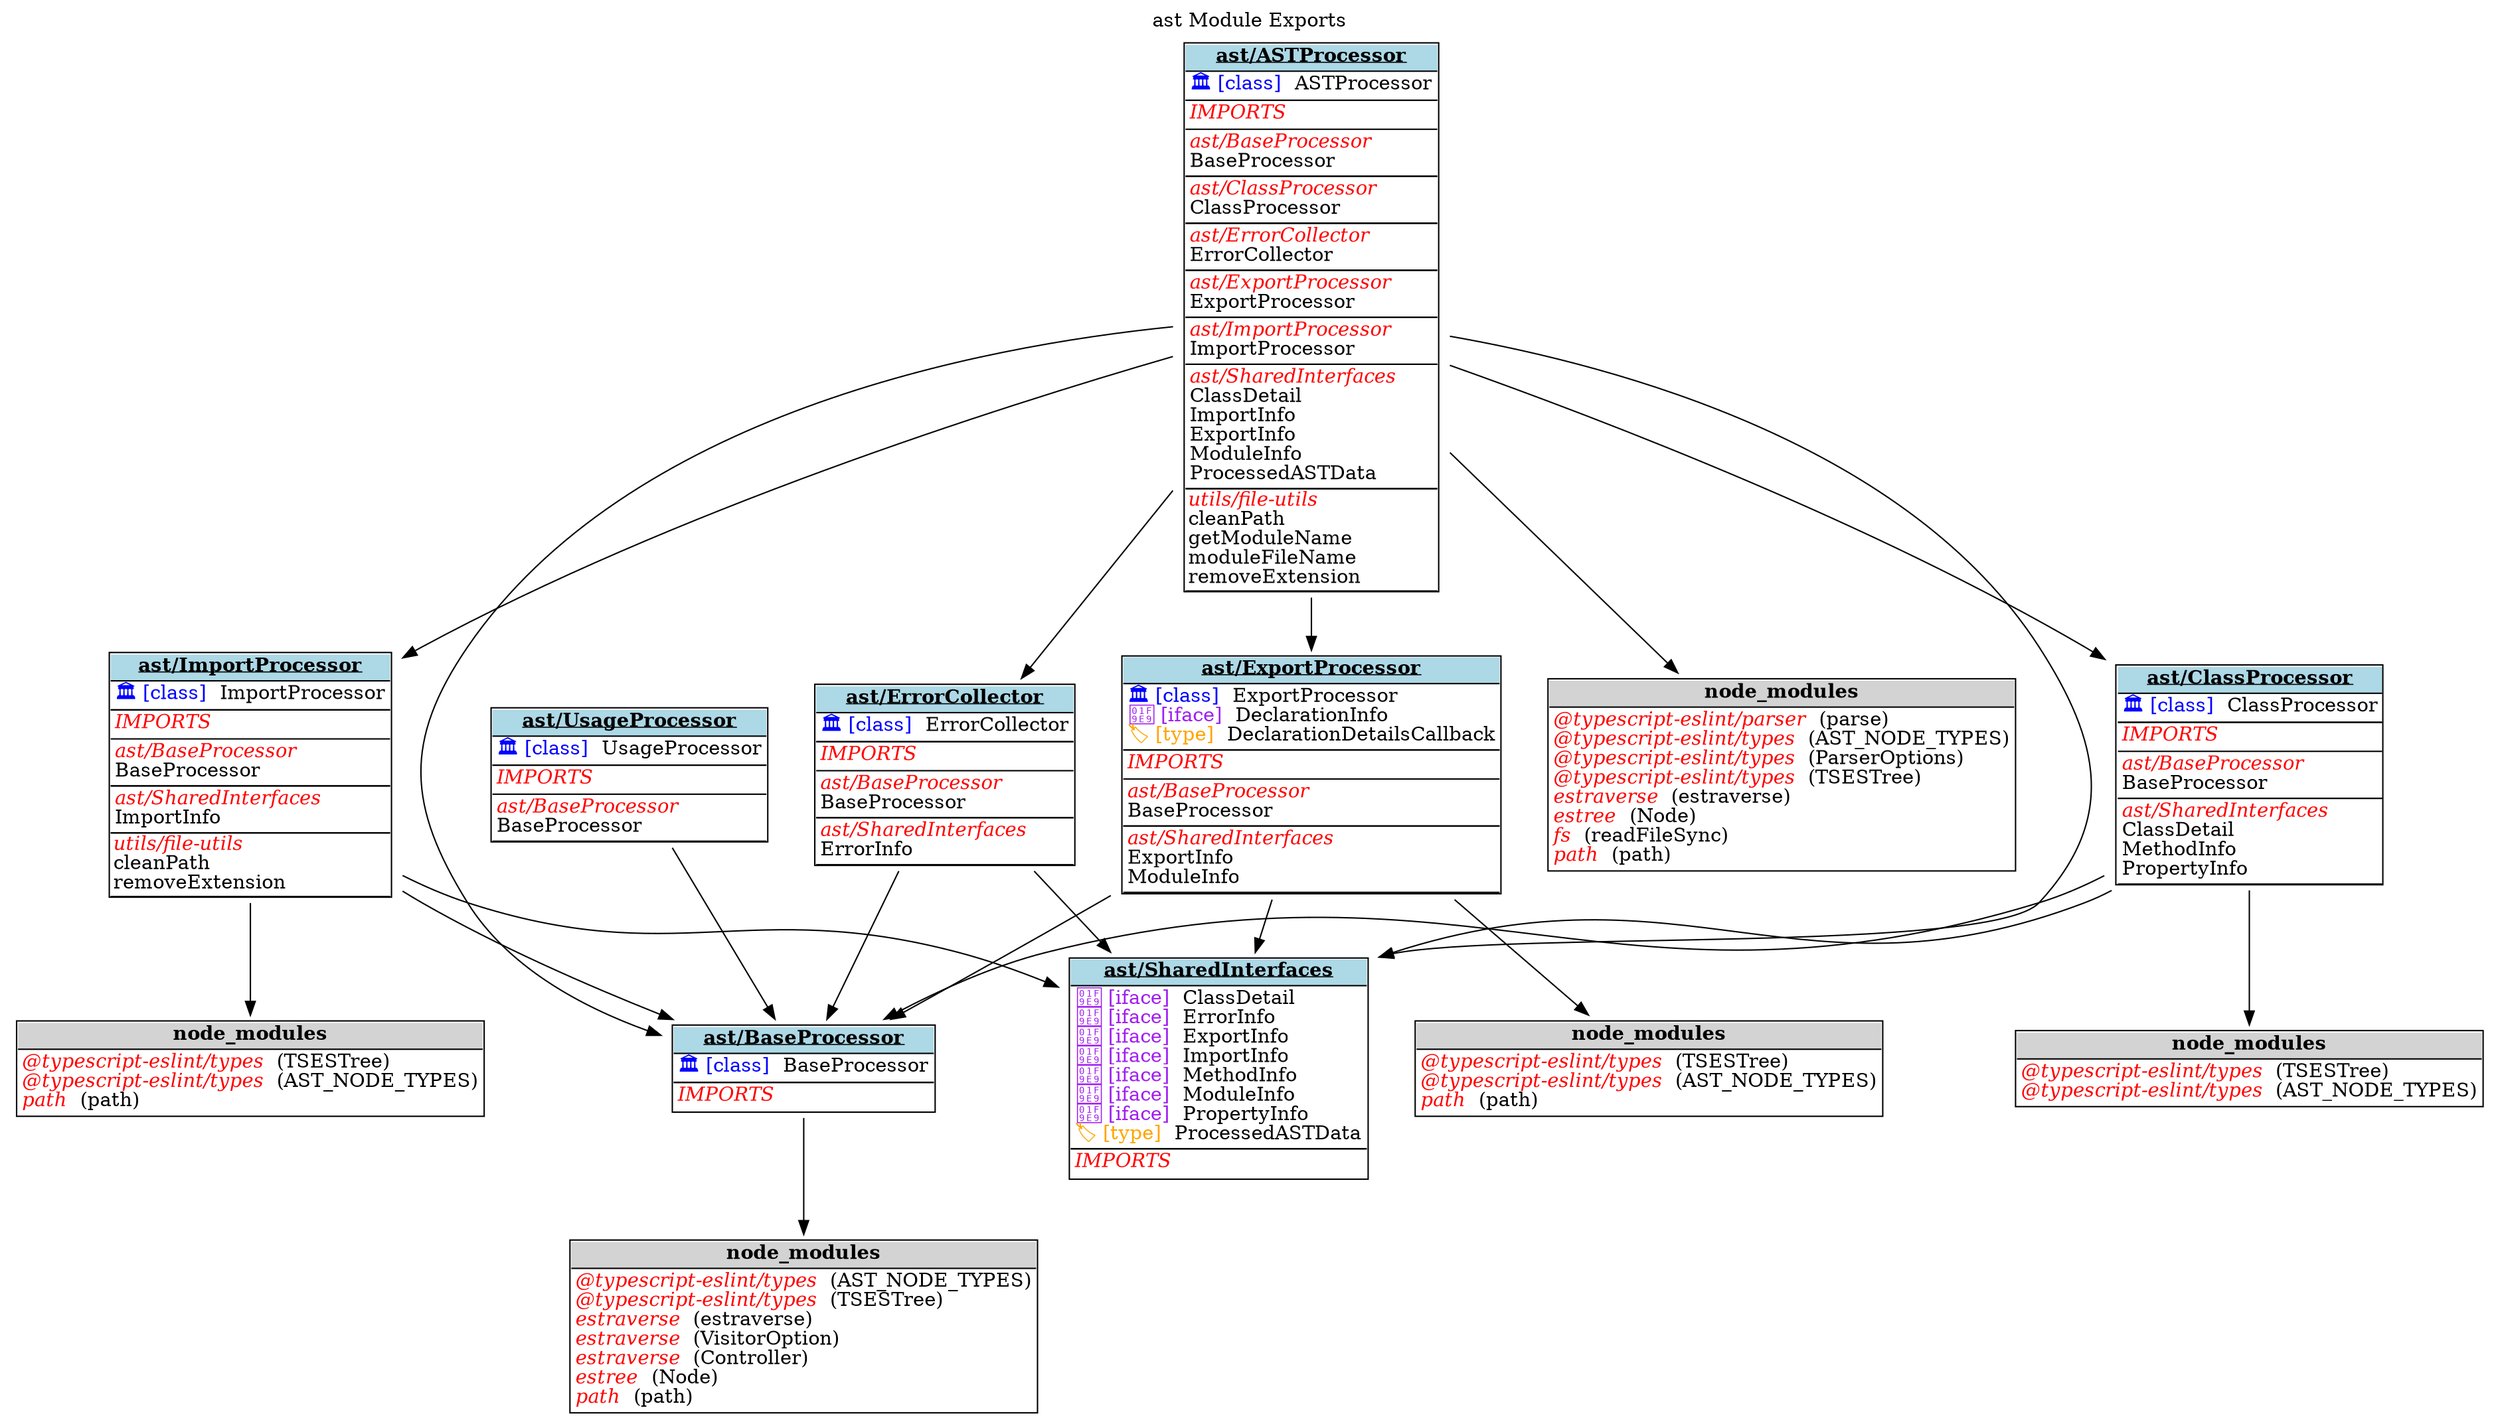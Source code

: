 digraph {label="ast Module Exports";
labelloc="t";
"ast/ASTProcessor" [shape=none, label=<<TABLE cellspacing="0" cellborder="0" align="left">
<TR><TD bgcolor="lightblue" HREF="tsdocs\modules\ast_ASTProcessor.html" TARGET="_blank" align="CENTER"><U><B>ast/ASTProcessor</B></U></TD></TR>
<TR><TD BORDER="1" SIDES="TB" ALIGN="LEFT" BALIGN="LEFT">
<font color='blue'>🏛️ [class]</font>  ASTProcessor<BR/>
</TD></TR>
<TR><TD BORDER="1" SIDES="T" align="LEFT">
<font color="red"><I>IMPORTS</I></font><BR/>
</TD></TR>
<TR><TD BORDER="1" SIDES="TB" align="left" BALIGN="LEFT">
<font color="red"><I>ast/BaseProcessor</I></font><BR/>
BaseProcessor<BR/>
</TD></TR>
<TR><TD BORDER="1" SIDES="TB" align="left" BALIGN="LEFT">
<font color="red"><I>ast/ClassProcessor</I></font><BR/>
ClassProcessor<BR/>
</TD></TR>
<TR><TD BORDER="1" SIDES="TB" align="left" BALIGN="LEFT">
<font color="red"><I>ast/ErrorCollector</I></font><BR/>
ErrorCollector<BR/>
</TD></TR>
<TR><TD BORDER="1" SIDES="TB" align="left" BALIGN="LEFT">
<font color="red"><I>ast/ExportProcessor</I></font><BR/>
ExportProcessor<BR/>
</TD></TR>
<TR><TD BORDER="1" SIDES="TB" align="left" BALIGN="LEFT">
<font color="red"><I>ast/ImportProcessor</I></font><BR/>
ImportProcessor<BR/>
</TD></TR>
<TR><TD BORDER="1" SIDES="TB" align="left" BALIGN="LEFT">
<font color="red"><I>ast/SharedInterfaces</I></font><BR/>
ClassDetail<BR/>
ImportInfo<BR/>
ExportInfo<BR/>
ModuleInfo<BR/>
ProcessedASTData<BR/>
</TD></TR>
<TR><TD BORDER="1" SIDES="TB" cellpadding="1" align="left" BALIGN="LEFT">
<font color="red"><I>utils/file-utils</I></font><BR/>
cleanPath<BR/>
getModuleName<BR/>
moduleFileName<BR/>
removeExtension<BR/>
</TD></TR>
</TABLE>>];
"ast/ASTProcessor-node_modules" [shape=none, label=<<TABLE cellspacing="0" cellborder="0" align="left">
<TR><TD bgcolor="lightgrey" align="center"><B>node_modules</B></TD></TR>
<TR><TD BORDER="1" SIDES="T" align="left" BALIGN="LEFT">
<font color="red"><I>@typescript-eslint/parser</I></font>  (parse)<BR/>
<font color="red"><I>@typescript-eslint/types</I></font>  (AST_NODE_TYPES)<BR/>
<font color="red"><I>@typescript-eslint/types</I></font>  (ParserOptions)<BR/>
<font color="red"><I>@typescript-eslint/types</I></font>  (TSESTree)<BR/>
<font color="red"><I>estraverse</I></font>  (estraverse)<BR/>
<font color="red"><I>estree</I></font>  (Node)<BR/>
<font color="red"><I>fs</I></font>  (readFileSync)<BR/>
<font color="red"><I>path</I></font>  (path)<BR/>
</TD></TR>
</TABLE>>];
"ast/ASTProcessor"->"ast/ASTProcessor-node_modules";
"ast/BaseProcessor" [shape=none, label=<<TABLE cellspacing="0" cellborder="0" align="left">
<TR><TD bgcolor="lightblue" HREF="tsdocs\modules\ast_BaseProcessor.html" TARGET="_blank" align="CENTER"><U><B>ast/BaseProcessor</B></U></TD></TR>
<TR><TD BORDER="1" SIDES="TB" ALIGN="LEFT" BALIGN="LEFT">
<font color='blue'>🏛️ [class]</font>  BaseProcessor<BR/>
</TD></TR>
<TR><TD BORDER="1" SIDES="T" align="LEFT">
<font color="red"><I>IMPORTS</I></font><BR/>
</TD></TR>
</TABLE>>];
"ast/BaseProcessor-node_modules" [shape=none, label=<<TABLE cellspacing="0" cellborder="0" align="left">
<TR><TD bgcolor="lightgrey" align="center"><B>node_modules</B></TD></TR>
<TR><TD BORDER="1" SIDES="T" align="left" BALIGN="LEFT">
<font color="red"><I>@typescript-eslint/types</I></font>  (AST_NODE_TYPES)<BR/>
<font color="red"><I>@typescript-eslint/types</I></font>  (TSESTree)<BR/>
<font color="red"><I>estraverse</I></font>  (estraverse)<BR/>
<font color="red"><I>estraverse</I></font>  (VisitorOption)<BR/>
<font color="red"><I>estraverse</I></font>  (Controller)<BR/>
<font color="red"><I>estree</I></font>  (Node)<BR/>
<font color="red"><I>path</I></font>  (path)<BR/>
</TD></TR>
</TABLE>>];
"ast/BaseProcessor"->"ast/BaseProcessor-node_modules";
"ast/ClassProcessor" [shape=none, label=<<TABLE cellspacing="0" cellborder="0" align="left">
<TR><TD bgcolor="lightblue" HREF="tsdocs\modules\ast_ClassProcessor.html" TARGET="_blank" align="CENTER"><U><B>ast/ClassProcessor</B></U></TD></TR>
<TR><TD BORDER="1" SIDES="TB" ALIGN="LEFT" BALIGN="LEFT">
<font color='blue'>🏛️ [class]</font>  ClassProcessor<BR/>
</TD></TR>
<TR><TD BORDER="1" SIDES="T" align="LEFT">
<font color="red"><I>IMPORTS</I></font><BR/>
</TD></TR>
<TR><TD BORDER="1" SIDES="TB" align="left" BALIGN="LEFT">
<font color="red"><I>ast/BaseProcessor</I></font><BR/>
BaseProcessor<BR/>
</TD></TR>
<TR><TD BORDER="1" SIDES="TB" align="left" BALIGN="LEFT">
<font color="red"><I>ast/SharedInterfaces</I></font><BR/>
ClassDetail<BR/>
MethodInfo<BR/>
PropertyInfo<BR/>
</TD></TR>
</TABLE>>];
"ast/ClassProcessor-node_modules" [shape=none, label=<<TABLE cellspacing="0" cellborder="0" align="left">
<TR><TD bgcolor="lightgrey" align="center"><B>node_modules</B></TD></TR>
<TR><TD BORDER="1" SIDES="T" align="left" BALIGN="LEFT">
<font color="red"><I>@typescript-eslint/types</I></font>  (TSESTree)<BR/>
<font color="red"><I>@typescript-eslint/types</I></font>  (AST_NODE_TYPES)<BR/>
</TD></TR>
</TABLE>>];
"ast/ClassProcessor"->"ast/ClassProcessor-node_modules";
"ast/ErrorCollector" [shape=none, label=<<TABLE cellspacing="0" cellborder="0" align="left">
<TR><TD bgcolor="lightblue" HREF="tsdocs\modules\ast_ErrorCollector.html" TARGET="_blank" align="CENTER"><U><B>ast/ErrorCollector</B></U></TD></TR>
<TR><TD BORDER="1" SIDES="TB" ALIGN="LEFT" BALIGN="LEFT">
<font color='blue'>🏛️ [class]</font>  ErrorCollector<BR/>
</TD></TR>
<TR><TD BORDER="1" SIDES="T" align="LEFT">
<font color="red"><I>IMPORTS</I></font><BR/>
</TD></TR>
<TR><TD BORDER="1" SIDES="TB" align="left" BALIGN="LEFT">
<font color="red"><I>ast/BaseProcessor</I></font><BR/>
BaseProcessor<BR/>
</TD></TR>
<TR><TD BORDER="1" SIDES="TB" align="left" BALIGN="LEFT">
<font color="red"><I>ast/SharedInterfaces</I></font><BR/>
ErrorInfo<BR/>
</TD></TR>
</TABLE>>];
"ast/ExportProcessor" [shape=none, label=<<TABLE cellspacing="0" cellborder="0" align="left">
<TR><TD bgcolor="lightblue" HREF="tsdocs\modules\ast_ExportProcessor.html" TARGET="_blank" align="CENTER"><U><B>ast/ExportProcessor</B></U></TD></TR>
<TR><TD BORDER="1" SIDES="TB" ALIGN="LEFT" BALIGN="LEFT">
<font color='blue'>🏛️ [class]</font>  ExportProcessor<BR/>
<font color='purple'>🧩 [iface]</font>  DeclarationInfo<BR/>
<font color='orange'>🏷️ [type]</font>  DeclarationDetailsCallback<BR/>
</TD></TR>
<TR><TD BORDER="1" SIDES="T" align="LEFT">
<font color="red"><I>IMPORTS</I></font><BR/>
</TD></TR>
<TR><TD BORDER="1" SIDES="TB" align="left" BALIGN="LEFT">
<font color="red"><I>ast/BaseProcessor</I></font><BR/>
BaseProcessor<BR/>
</TD></TR>
<TR><TD BORDER="1" SIDES="TB" align="left" BALIGN="LEFT">
<font color="red"><I>ast/SharedInterfaces</I></font><BR/>
ExportInfo<BR/>
ModuleInfo<BR/>
</TD></TR>
</TABLE>>];
"ast/ExportProcessor-node_modules" [shape=none, label=<<TABLE cellspacing="0" cellborder="0" align="left">
<TR><TD bgcolor="lightgrey" align="center"><B>node_modules</B></TD></TR>
<TR><TD BORDER="1" SIDES="T" align="left" BALIGN="LEFT">
<font color="red"><I>@typescript-eslint/types</I></font>  (TSESTree)<BR/>
<font color="red"><I>@typescript-eslint/types</I></font>  (AST_NODE_TYPES)<BR/>
<font color="red"><I>path</I></font>  (path)<BR/>
</TD></TR>
</TABLE>>];
"ast/ExportProcessor"->"ast/ExportProcessor-node_modules";
"ast/ImportProcessor" [shape=none, label=<<TABLE cellspacing="0" cellborder="0" align="left">
<TR><TD bgcolor="lightblue" HREF="tsdocs\modules\ast_ImportProcessor.html" TARGET="_blank" align="CENTER"><U><B>ast/ImportProcessor</B></U></TD></TR>
<TR><TD BORDER="1" SIDES="TB" ALIGN="LEFT" BALIGN="LEFT">
<font color='blue'>🏛️ [class]</font>  ImportProcessor<BR/>
</TD></TR>
<TR><TD BORDER="1" SIDES="T" align="LEFT">
<font color="red"><I>IMPORTS</I></font><BR/>
</TD></TR>
<TR><TD BORDER="1" SIDES="TB" align="left" BALIGN="LEFT">
<font color="red"><I>ast/BaseProcessor</I></font><BR/>
BaseProcessor<BR/>
</TD></TR>
<TR><TD BORDER="1" SIDES="TB" align="left" BALIGN="LEFT">
<font color="red"><I>ast/SharedInterfaces</I></font><BR/>
ImportInfo<BR/>
</TD></TR>
<TR><TD BORDER="1" SIDES="TB" cellpadding="1" align="left" BALIGN="LEFT">
<font color="red"><I>utils/file-utils</I></font><BR/>
cleanPath<BR/>
removeExtension<BR/>
</TD></TR>
</TABLE>>];
"ast/ImportProcessor-node_modules" [shape=none, label=<<TABLE cellspacing="0" cellborder="0" align="left">
<TR><TD bgcolor="lightgrey" align="center"><B>node_modules</B></TD></TR>
<TR><TD BORDER="1" SIDES="T" align="left" BALIGN="LEFT">
<font color="red"><I>@typescript-eslint/types</I></font>  (TSESTree)<BR/>
<font color="red"><I>@typescript-eslint/types</I></font>  (AST_NODE_TYPES)<BR/>
<font color="red"><I>path</I></font>  (path)<BR/>
</TD></TR>
</TABLE>>];
"ast/ImportProcessor"->"ast/ImportProcessor-node_modules";
"ast/SharedInterfaces" [shape=none, label=<<TABLE cellspacing="0" cellborder="0" align="left">
<TR><TD bgcolor="lightblue" HREF="tsdocs\modules\ast_SharedInterfaces.html" TARGET="_blank" align="CENTER"><U><B>ast/SharedInterfaces</B></U></TD></TR>
<TR><TD BORDER="1" SIDES="TB" ALIGN="LEFT" BALIGN="LEFT">
<font color='purple'>🧩 [iface]</font>  ClassDetail<BR/>
<font color='purple'>🧩 [iface]</font>  ErrorInfo<BR/>
<font color='purple'>🧩 [iface]</font>  ExportInfo<BR/>
<font color='purple'>🧩 [iface]</font>  ImportInfo<BR/>
<font color='purple'>🧩 [iface]</font>  MethodInfo<BR/>
<font color='purple'>🧩 [iface]</font>  ModuleInfo<BR/>
<font color='purple'>🧩 [iface]</font>  PropertyInfo<BR/>
<font color='orange'>🏷️ [type]</font>  ProcessedASTData<BR/>
</TD></TR>
<TR><TD BORDER="1" SIDES="T" align="LEFT">
<font color="red"><I>IMPORTS</I></font><BR/>
</TD></TR>
</TABLE>>];
"ast/UsageProcessor" [shape=none, label=<<TABLE cellspacing="0" cellborder="0" align="left">
<TR><TD bgcolor="lightblue" HREF="tsdocs\modules\ast_UsageProcessor.html" TARGET="_blank" align="CENTER"><U><B>ast/UsageProcessor</B></U></TD></TR>
<TR><TD BORDER="1" SIDES="TB" ALIGN="LEFT" BALIGN="LEFT">
<font color='blue'>🏛️ [class]</font>  UsageProcessor<BR/>
</TD></TR>
<TR><TD BORDER="1" SIDES="T" align="LEFT">
<font color="red"><I>IMPORTS</I></font><BR/>
</TD></TR>
<TR><TD BORDER="1" SIDES="TB" align="left" BALIGN="LEFT">
<font color="red"><I>ast/BaseProcessor</I></font><BR/>
BaseProcessor<BR/>
</TD></TR>
</TABLE>>];
"ast/ASTProcessor"->"ast/BaseProcessor";
"ast/ASTProcessor"->"ast/ClassProcessor";
"ast/ASTProcessor"->"ast/ErrorCollector";
"ast/ASTProcessor"->"ast/ExportProcessor";
"ast/ASTProcessor"->"ast/ImportProcessor";
"ast/ASTProcessor"->"ast/SharedInterfaces";
"ast/ClassProcessor"->"ast/BaseProcessor";
"ast/ClassProcessor"->"ast/SharedInterfaces";
"ast/ErrorCollector"->"ast/BaseProcessor";
"ast/ErrorCollector"->"ast/SharedInterfaces";
"ast/ExportProcessor"->"ast/BaseProcessor";
"ast/ExportProcessor"->"ast/SharedInterfaces";
"ast/ImportProcessor"->"ast/BaseProcessor";
"ast/ImportProcessor"->"ast/SharedInterfaces";
"ast/UsageProcessor"->"ast/BaseProcessor";
}
